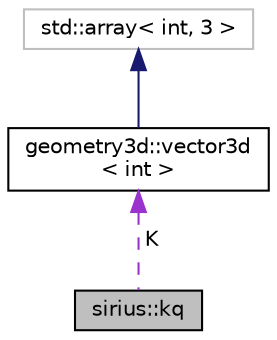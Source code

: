 digraph "sirius::kq"
{
 // INTERACTIVE_SVG=YES
  edge [fontname="Helvetica",fontsize="10",labelfontname="Helvetica",labelfontsize="10"];
  node [fontname="Helvetica",fontsize="10",shape=record];
  Node1 [label="sirius::kq",height=0.2,width=0.4,color="black", fillcolor="grey75", style="filled", fontcolor="black"];
  Node2 -> Node1 [dir="back",color="darkorchid3",fontsize="10",style="dashed",label=" K" ];
  Node2 [label="geometry3d::vector3d\l\< int \>",height=0.2,width=0.4,color="black", fillcolor="white", style="filled",URL="$classgeometry3d_1_1vector3d.html"];
  Node3 -> Node2 [dir="back",color="midnightblue",fontsize="10",style="solid"];
  Node3 [label="std::array\< int, 3 \>",height=0.2,width=0.4,color="grey75", fillcolor="white", style="filled"];
}
